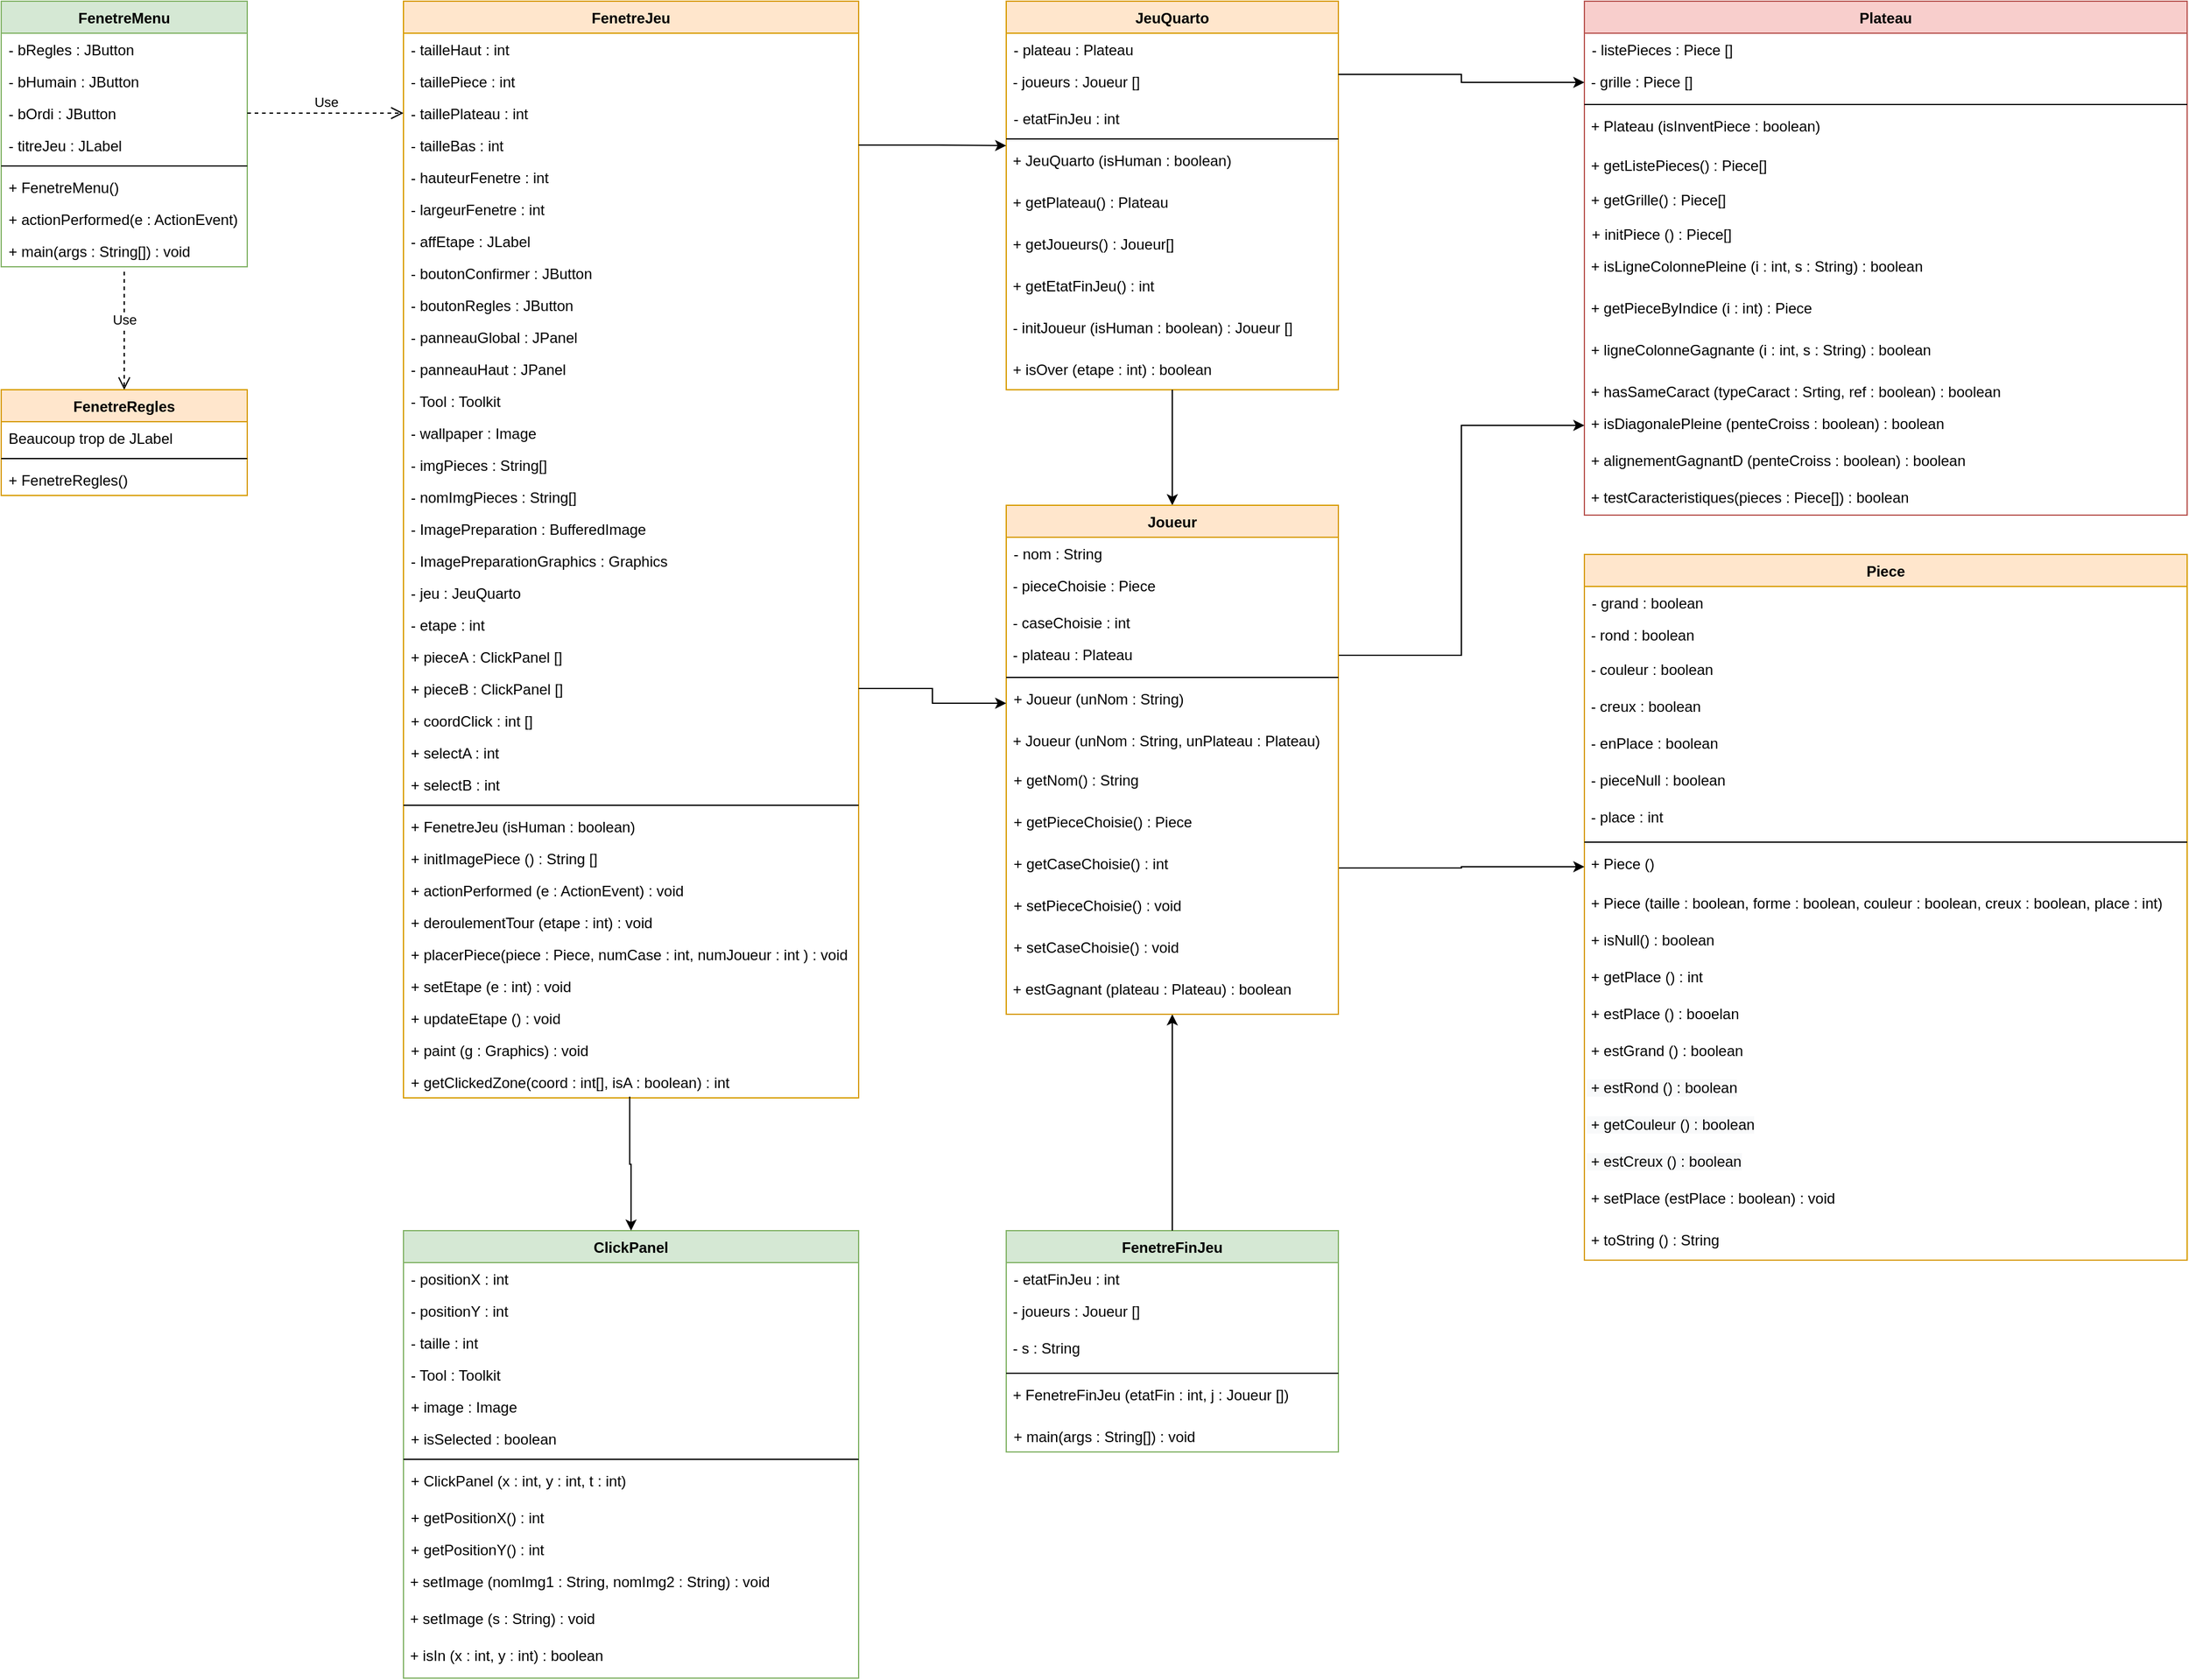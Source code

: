 <mxfile version="17.4.5" type="device"><diagram id="C5RBs43oDa-KdzZeNtuy" name="Page-1"><mxGraphModel dx="2756" dy="582" grid="1" gridSize="10" guides="1" tooltips="1" connect="1" arrows="0" fold="1" page="1" pageScale="1" pageWidth="827" pageHeight="1169" math="0" shadow="0"><root><mxCell id="WIyWlLk6GJQsqaUBKTNV-0"/><mxCell id="WIyWlLk6GJQsqaUBKTNV-1" parent="WIyWlLk6GJQsqaUBKTNV-0"/><mxCell id="H5AqTu4XbIxYTPXC7yli-31" value="FenetreJeu" style="swimlane;fontStyle=1;align=center;verticalAlign=top;childLayout=stackLayout;horizontal=1;startSize=26;horizontalStack=0;resizeParent=1;resizeParentMax=0;resizeLast=0;collapsible=1;marginBottom=0;fillColor=#ffe6cc;strokeColor=#d79b00;" parent="WIyWlLk6GJQsqaUBKTNV-1" vertex="1"><mxGeometry x="-700" y="120" width="370" height="892" as="geometry"/></mxCell><mxCell id="H5AqTu4XbIxYTPXC7yli-32" value="- tailleHaut : int" style="text;strokeColor=none;fillColor=none;align=left;verticalAlign=top;spacingLeft=4;spacingRight=4;overflow=hidden;rotatable=0;points=[[0,0.5],[1,0.5]];portConstraint=eastwest;" parent="H5AqTu4XbIxYTPXC7yli-31" vertex="1"><mxGeometry y="26" width="370" height="26" as="geometry"/></mxCell><mxCell id="lBuCBIfaTwiKSCtdaGqH-4" value="- taillePiece : int" style="text;strokeColor=none;fillColor=none;align=left;verticalAlign=top;spacingLeft=4;spacingRight=4;overflow=hidden;rotatable=0;points=[[0,0.5],[1,0.5]];portConstraint=eastwest;" parent="H5AqTu4XbIxYTPXC7yli-31" vertex="1"><mxGeometry y="52" width="370" height="26" as="geometry"/></mxCell><mxCell id="lBuCBIfaTwiKSCtdaGqH-5" value="- taillePlateau : int" style="text;strokeColor=none;fillColor=none;align=left;verticalAlign=top;spacingLeft=4;spacingRight=4;overflow=hidden;rotatable=0;points=[[0,0.5],[1,0.5]];portConstraint=eastwest;" parent="H5AqTu4XbIxYTPXC7yli-31" vertex="1"><mxGeometry y="78" width="370" height="26" as="geometry"/></mxCell><mxCell id="lBuCBIfaTwiKSCtdaGqH-6" value="- tailleBas : int" style="text;strokeColor=none;fillColor=none;align=left;verticalAlign=top;spacingLeft=4;spacingRight=4;overflow=hidden;rotatable=0;points=[[0,0.5],[1,0.5]];portConstraint=eastwest;" parent="H5AqTu4XbIxYTPXC7yli-31" vertex="1"><mxGeometry y="104" width="370" height="26" as="geometry"/></mxCell><mxCell id="lBuCBIfaTwiKSCtdaGqH-7" value="- hauteurFenetre : int" style="text;strokeColor=none;fillColor=none;align=left;verticalAlign=top;spacingLeft=4;spacingRight=4;overflow=hidden;rotatable=0;points=[[0,0.5],[1,0.5]];portConstraint=eastwest;" parent="H5AqTu4XbIxYTPXC7yli-31" vertex="1"><mxGeometry y="130" width="370" height="26" as="geometry"/></mxCell><mxCell id="lBuCBIfaTwiKSCtdaGqH-8" value="- largeurFenetre : int" style="text;strokeColor=none;fillColor=none;align=left;verticalAlign=top;spacingLeft=4;spacingRight=4;overflow=hidden;rotatable=0;points=[[0,0.5],[1,0.5]];portConstraint=eastwest;" parent="H5AqTu4XbIxYTPXC7yli-31" vertex="1"><mxGeometry y="156" width="370" height="26" as="geometry"/></mxCell><mxCell id="lBuCBIfaTwiKSCtdaGqH-9" value="- affEtape : JLabel" style="text;strokeColor=none;fillColor=none;align=left;verticalAlign=top;spacingLeft=4;spacingRight=4;overflow=hidden;rotatable=0;points=[[0,0.5],[1,0.5]];portConstraint=eastwest;" parent="H5AqTu4XbIxYTPXC7yli-31" vertex="1"><mxGeometry y="182" width="370" height="26" as="geometry"/></mxCell><mxCell id="lBuCBIfaTwiKSCtdaGqH-10" value="- boutonConfirmer : JButton" style="text;strokeColor=none;fillColor=none;align=left;verticalAlign=top;spacingLeft=4;spacingRight=4;overflow=hidden;rotatable=0;points=[[0,0.5],[1,0.5]];portConstraint=eastwest;" parent="H5AqTu4XbIxYTPXC7yli-31" vertex="1"><mxGeometry y="208" width="370" height="26" as="geometry"/></mxCell><mxCell id="lBuCBIfaTwiKSCtdaGqH-11" value="- boutonRegles : JButton" style="text;strokeColor=none;fillColor=none;align=left;verticalAlign=top;spacingLeft=4;spacingRight=4;overflow=hidden;rotatable=0;points=[[0,0.5],[1,0.5]];portConstraint=eastwest;" parent="H5AqTu4XbIxYTPXC7yli-31" vertex="1"><mxGeometry y="234" width="370" height="26" as="geometry"/></mxCell><mxCell id="lBuCBIfaTwiKSCtdaGqH-13" value="- panneauGlobal : JPanel" style="text;strokeColor=none;fillColor=none;align=left;verticalAlign=top;spacingLeft=4;spacingRight=4;overflow=hidden;rotatable=0;points=[[0,0.5],[1,0.5]];portConstraint=eastwest;" parent="H5AqTu4XbIxYTPXC7yli-31" vertex="1"><mxGeometry y="260" width="370" height="26" as="geometry"/></mxCell><mxCell id="lBuCBIfaTwiKSCtdaGqH-14" value="- panneauHaut : JPanel" style="text;strokeColor=none;fillColor=none;align=left;verticalAlign=top;spacingLeft=4;spacingRight=4;overflow=hidden;rotatable=0;points=[[0,0.5],[1,0.5]];portConstraint=eastwest;" parent="H5AqTu4XbIxYTPXC7yli-31" vertex="1"><mxGeometry y="286" width="370" height="26" as="geometry"/></mxCell><mxCell id="lBuCBIfaTwiKSCtdaGqH-15" value="- Tool : Toolkit" style="text;strokeColor=none;fillColor=none;align=left;verticalAlign=top;spacingLeft=4;spacingRight=4;overflow=hidden;rotatable=0;points=[[0,0.5],[1,0.5]];portConstraint=eastwest;" parent="H5AqTu4XbIxYTPXC7yli-31" vertex="1"><mxGeometry y="312" width="370" height="26" as="geometry"/></mxCell><mxCell id="lBuCBIfaTwiKSCtdaGqH-3" value="- wallpaper : Image" style="text;strokeColor=none;fillColor=none;align=left;verticalAlign=top;spacingLeft=4;spacingRight=4;overflow=hidden;rotatable=0;points=[[0,0.5],[1,0.5]];portConstraint=eastwest;" parent="H5AqTu4XbIxYTPXC7yli-31" vertex="1"><mxGeometry y="338" width="370" height="26" as="geometry"/></mxCell><mxCell id="lBuCBIfaTwiKSCtdaGqH-17" value="- imgPieces : String[]" style="text;strokeColor=none;fillColor=none;align=left;verticalAlign=top;spacingLeft=4;spacingRight=4;overflow=hidden;rotatable=0;points=[[0,0.5],[1,0.5]];portConstraint=eastwest;" parent="H5AqTu4XbIxYTPXC7yli-31" vertex="1"><mxGeometry y="364" width="370" height="26" as="geometry"/></mxCell><mxCell id="lBuCBIfaTwiKSCtdaGqH-18" value="- nomImgPieces : String[]" style="text;strokeColor=none;fillColor=none;align=left;verticalAlign=top;spacingLeft=4;spacingRight=4;overflow=hidden;rotatable=0;points=[[0,0.5],[1,0.5]];portConstraint=eastwest;" parent="H5AqTu4XbIxYTPXC7yli-31" vertex="1"><mxGeometry y="390" width="370" height="26" as="geometry"/></mxCell><mxCell id="lBuCBIfaTwiKSCtdaGqH-19" value="- ImagePreparation : BufferedImage" style="text;strokeColor=none;fillColor=none;align=left;verticalAlign=top;spacingLeft=4;spacingRight=4;overflow=hidden;rotatable=0;points=[[0,0.5],[1,0.5]];portConstraint=eastwest;" parent="H5AqTu4XbIxYTPXC7yli-31" vertex="1"><mxGeometry y="416" width="370" height="26" as="geometry"/></mxCell><mxCell id="lBuCBIfaTwiKSCtdaGqH-20" value="- ImagePreparationGraphics : Graphics" style="text;strokeColor=none;fillColor=none;align=left;verticalAlign=top;spacingLeft=4;spacingRight=4;overflow=hidden;rotatable=0;points=[[0,0.5],[1,0.5]];portConstraint=eastwest;" parent="H5AqTu4XbIxYTPXC7yli-31" vertex="1"><mxGeometry y="442" width="370" height="26" as="geometry"/></mxCell><mxCell id="lBuCBIfaTwiKSCtdaGqH-16" value="- jeu : JeuQuarto" style="text;strokeColor=none;fillColor=none;align=left;verticalAlign=top;spacingLeft=4;spacingRight=4;overflow=hidden;rotatable=0;points=[[0,0.5],[1,0.5]];portConstraint=eastwest;" parent="H5AqTu4XbIxYTPXC7yli-31" vertex="1"><mxGeometry y="468" width="370" height="26" as="geometry"/></mxCell><mxCell id="nGokPwMYDdKXSVN-553r-0" value="- etape : int" style="text;strokeColor=none;fillColor=none;align=left;verticalAlign=top;spacingLeft=4;spacingRight=4;overflow=hidden;rotatable=0;points=[[0,0.5],[1,0.5]];portConstraint=eastwest;" parent="H5AqTu4XbIxYTPXC7yli-31" vertex="1"><mxGeometry y="494" width="370" height="26" as="geometry"/></mxCell><mxCell id="nGokPwMYDdKXSVN-553r-4" value="+ pieceA : ClickPanel []" style="text;strokeColor=none;fillColor=none;align=left;verticalAlign=top;spacingLeft=4;spacingRight=4;overflow=hidden;rotatable=0;points=[[0,0.5],[1,0.5]];portConstraint=eastwest;" parent="H5AqTu4XbIxYTPXC7yli-31" vertex="1"><mxGeometry y="520" width="370" height="26" as="geometry"/></mxCell><mxCell id="nGokPwMYDdKXSVN-553r-5" value="+ pieceB : ClickPanel []" style="text;strokeColor=none;fillColor=none;align=left;verticalAlign=top;spacingLeft=4;spacingRight=4;overflow=hidden;rotatable=0;points=[[0,0.5],[1,0.5]];portConstraint=eastwest;" parent="H5AqTu4XbIxYTPXC7yli-31" vertex="1"><mxGeometry y="546" width="370" height="26" as="geometry"/></mxCell><mxCell id="nGokPwMYDdKXSVN-553r-1" value="+ coordClick : int []" style="text;strokeColor=none;fillColor=none;align=left;verticalAlign=top;spacingLeft=4;spacingRight=4;overflow=hidden;rotatable=0;points=[[0,0.5],[1,0.5]];portConstraint=eastwest;" parent="H5AqTu4XbIxYTPXC7yli-31" vertex="1"><mxGeometry y="572" width="370" height="26" as="geometry"/></mxCell><mxCell id="nGokPwMYDdKXSVN-553r-2" value="+ selectA : int" style="text;strokeColor=none;fillColor=none;align=left;verticalAlign=top;spacingLeft=4;spacingRight=4;overflow=hidden;rotatable=0;points=[[0,0.5],[1,0.5]];portConstraint=eastwest;" parent="H5AqTu4XbIxYTPXC7yli-31" vertex="1"><mxGeometry y="598" width="370" height="26" as="geometry"/></mxCell><mxCell id="nGokPwMYDdKXSVN-553r-3" value="+ selectB : int" style="text;strokeColor=none;fillColor=none;align=left;verticalAlign=top;spacingLeft=4;spacingRight=4;overflow=hidden;rotatable=0;points=[[0,0.5],[1,0.5]];portConstraint=eastwest;" parent="H5AqTu4XbIxYTPXC7yli-31" vertex="1"><mxGeometry y="624" width="370" height="26" as="geometry"/></mxCell><mxCell id="H5AqTu4XbIxYTPXC7yli-33" value="" style="line;strokeWidth=1;fillColor=none;align=left;verticalAlign=middle;spacingTop=-1;spacingLeft=3;spacingRight=3;rotatable=0;labelPosition=right;points=[];portConstraint=eastwest;" parent="H5AqTu4XbIxYTPXC7yli-31" vertex="1"><mxGeometry y="650" width="370" height="8" as="geometry"/></mxCell><mxCell id="nGokPwMYDdKXSVN-553r-10" value="+ FenetreJeu (isHuman : boolean) " style="text;strokeColor=none;fillColor=none;align=left;verticalAlign=top;spacingLeft=4;spacingRight=4;overflow=hidden;rotatable=0;points=[[0,0.5],[1,0.5]];portConstraint=eastwest;" parent="H5AqTu4XbIxYTPXC7yli-31" vertex="1"><mxGeometry y="658" width="370" height="26" as="geometry"/></mxCell><mxCell id="ItkbAsC-2Rlk-F8H88qJ-0" value="+ initImagePiece () : String []" style="text;strokeColor=none;fillColor=none;align=left;verticalAlign=top;spacingLeft=4;spacingRight=4;overflow=hidden;rotatable=0;points=[[0,0.5],[1,0.5]];portConstraint=eastwest;" parent="H5AqTu4XbIxYTPXC7yli-31" vertex="1"><mxGeometry y="684" width="370" height="26" as="geometry"/></mxCell><mxCell id="H5AqTu4XbIxYTPXC7yli-34" value="+ actionPerformed (e : ActionEvent) : void" style="text;strokeColor=none;fillColor=none;align=left;verticalAlign=top;spacingLeft=4;spacingRight=4;overflow=hidden;rotatable=0;points=[[0,0.5],[1,0.5]];portConstraint=eastwest;" parent="H5AqTu4XbIxYTPXC7yli-31" vertex="1"><mxGeometry y="710" width="370" height="26" as="geometry"/></mxCell><mxCell id="ItkbAsC-2Rlk-F8H88qJ-1" value="+ deroulementTour (etape : int) : void" style="text;strokeColor=none;fillColor=none;align=left;verticalAlign=top;spacingLeft=4;spacingRight=4;overflow=hidden;rotatable=0;points=[[0,0.5],[1,0.5]];portConstraint=eastwest;" parent="H5AqTu4XbIxYTPXC7yli-31" vertex="1"><mxGeometry y="736" width="370" height="26" as="geometry"/></mxCell><mxCell id="lBuCBIfaTwiKSCtdaGqH-2" value="+ placerPiece(piece : Piece, numCase : int, numJoueur : int ) : void" style="text;strokeColor=none;fillColor=none;align=left;verticalAlign=top;spacingLeft=4;spacingRight=4;overflow=hidden;rotatable=0;points=[[0,0.5],[1,0.5]];portConstraint=eastwest;" parent="H5AqTu4XbIxYTPXC7yli-31" vertex="1"><mxGeometry y="762" width="370" height="26" as="geometry"/></mxCell><mxCell id="nGokPwMYDdKXSVN-553r-6" value="+ setEtape (e : int) : void" style="text;strokeColor=none;fillColor=none;align=left;verticalAlign=top;spacingLeft=4;spacingRight=4;overflow=hidden;rotatable=0;points=[[0,0.5],[1,0.5]];portConstraint=eastwest;" parent="H5AqTu4XbIxYTPXC7yli-31" vertex="1"><mxGeometry y="788" width="370" height="26" as="geometry"/></mxCell><mxCell id="nGokPwMYDdKXSVN-553r-7" value="+ updateEtape () : void" style="text;strokeColor=none;fillColor=none;align=left;verticalAlign=top;spacingLeft=4;spacingRight=4;overflow=hidden;rotatable=0;points=[[0,0.5],[1,0.5]];portConstraint=eastwest;" parent="H5AqTu4XbIxYTPXC7yli-31" vertex="1"><mxGeometry y="814" width="370" height="26" as="geometry"/></mxCell><mxCell id="nGokPwMYDdKXSVN-553r-8" value="+ paint (g : Graphics) : void" style="text;strokeColor=none;fillColor=none;align=left;verticalAlign=top;spacingLeft=4;spacingRight=4;overflow=hidden;rotatable=0;points=[[0,0.5],[1,0.5]];portConstraint=eastwest;" parent="H5AqTu4XbIxYTPXC7yli-31" vertex="1"><mxGeometry y="840" width="370" height="26" as="geometry"/></mxCell><mxCell id="lBuCBIfaTwiKSCtdaGqH-1" value="+ getClickedZone(coord : int[], isA : boolean) : int" style="text;strokeColor=none;fillColor=none;align=left;verticalAlign=top;spacingLeft=4;spacingRight=4;overflow=hidden;rotatable=0;points=[[0,0.5],[1,0.5]];portConstraint=eastwest;" parent="H5AqTu4XbIxYTPXC7yli-31" vertex="1"><mxGeometry y="866" width="370" height="26" as="geometry"/></mxCell><mxCell id="H5AqTu4XbIxYTPXC7yli-36" value="FenetreMenu" style="swimlane;fontStyle=1;align=center;verticalAlign=top;childLayout=stackLayout;horizontal=1;startSize=26;horizontalStack=0;resizeParent=1;resizeParentMax=0;resizeLast=0;collapsible=1;marginBottom=0;fillColor=#d5e8d4;strokeColor=#82b366;" parent="WIyWlLk6GJQsqaUBKTNV-1" vertex="1"><mxGeometry x="-1027" y="120" width="200" height="216" as="geometry"/></mxCell><mxCell id="H5AqTu4XbIxYTPXC7yli-37" value="- bRegles : JButton" style="text;strokeColor=none;fillColor=none;align=left;verticalAlign=top;spacingLeft=4;spacingRight=4;overflow=hidden;rotatable=0;points=[[0,0.5],[1,0.5]];portConstraint=eastwest;" parent="H5AqTu4XbIxYTPXC7yli-36" vertex="1"><mxGeometry y="26" width="200" height="26" as="geometry"/></mxCell><mxCell id="lBuCBIfaTwiKSCtdaGqH-22" value="- bHumain : JButton" style="text;strokeColor=none;fillColor=none;align=left;verticalAlign=top;spacingLeft=4;spacingRight=4;overflow=hidden;rotatable=0;points=[[0,0.5],[1,0.5]];portConstraint=eastwest;" parent="H5AqTu4XbIxYTPXC7yli-36" vertex="1"><mxGeometry y="52" width="200" height="26" as="geometry"/></mxCell><mxCell id="lBuCBIfaTwiKSCtdaGqH-23" value="- bOrdi : JButton" style="text;strokeColor=none;fillColor=none;align=left;verticalAlign=top;spacingLeft=4;spacingRight=4;overflow=hidden;rotatable=0;points=[[0,0.5],[1,0.5]];portConstraint=eastwest;" parent="H5AqTu4XbIxYTPXC7yli-36" vertex="1"><mxGeometry y="78" width="200" height="26" as="geometry"/></mxCell><mxCell id="lBuCBIfaTwiKSCtdaGqH-24" value="- titreJeu : JLabel" style="text;strokeColor=none;fillColor=none;align=left;verticalAlign=top;spacingLeft=4;spacingRight=4;overflow=hidden;rotatable=0;points=[[0,0.5],[1,0.5]];portConstraint=eastwest;" parent="H5AqTu4XbIxYTPXC7yli-36" vertex="1"><mxGeometry y="104" width="200" height="26" as="geometry"/></mxCell><mxCell id="H5AqTu4XbIxYTPXC7yli-38" value="" style="line;strokeWidth=1;fillColor=none;align=left;verticalAlign=middle;spacingTop=-1;spacingLeft=3;spacingRight=3;rotatable=0;labelPosition=right;points=[];portConstraint=eastwest;" parent="H5AqTu4XbIxYTPXC7yli-36" vertex="1"><mxGeometry y="130" width="200" height="8" as="geometry"/></mxCell><mxCell id="H5AqTu4XbIxYTPXC7yli-39" value="+ FenetreMenu()" style="text;strokeColor=none;fillColor=none;align=left;verticalAlign=top;spacingLeft=4;spacingRight=4;overflow=hidden;rotatable=0;points=[[0,0.5],[1,0.5]];portConstraint=eastwest;" parent="H5AqTu4XbIxYTPXC7yli-36" vertex="1"><mxGeometry y="138" width="200" height="26" as="geometry"/></mxCell><mxCell id="lBuCBIfaTwiKSCtdaGqH-25" value="+ actionPerformed(e : ActionEvent)" style="text;strokeColor=none;fillColor=none;align=left;verticalAlign=top;spacingLeft=4;spacingRight=4;overflow=hidden;rotatable=0;points=[[0,0.5],[1,0.5]];portConstraint=eastwest;" parent="H5AqTu4XbIxYTPXC7yli-36" vertex="1"><mxGeometry y="164" width="200" height="26" as="geometry"/></mxCell><mxCell id="lBuCBIfaTwiKSCtdaGqH-26" value="+ main(args : String[]) : void" style="text;strokeColor=none;fillColor=none;align=left;verticalAlign=top;spacingLeft=4;spacingRight=4;overflow=hidden;rotatable=0;points=[[0,0.5],[1,0.5]];portConstraint=eastwest;" parent="H5AqTu4XbIxYTPXC7yli-36" vertex="1"><mxGeometry y="190" width="200" height="26" as="geometry"/></mxCell><mxCell id="H5AqTu4XbIxYTPXC7yli-40" value="JeuQuarto" style="swimlane;fontStyle=1;align=center;verticalAlign=top;childLayout=stackLayout;horizontal=1;startSize=26;horizontalStack=0;resizeParent=1;resizeParentMax=0;resizeLast=0;collapsible=1;marginBottom=0;fillColor=#ffe6cc;strokeColor=#d79b00;" parent="WIyWlLk6GJQsqaUBKTNV-1" vertex="1"><mxGeometry x="-210" y="120" width="270" height="316" as="geometry"/></mxCell><mxCell id="H5AqTu4XbIxYTPXC7yli-41" value="- plateau : Plateau" style="text;strokeColor=none;fillColor=none;align=left;verticalAlign=top;spacingLeft=4;spacingRight=4;overflow=hidden;rotatable=0;points=[[0,0.5],[1,0.5]];portConstraint=eastwest;" parent="H5AqTu4XbIxYTPXC7yli-40" vertex="1"><mxGeometry y="26" width="270" height="26" as="geometry"/></mxCell><mxCell id="H5AqTu4XbIxYTPXC7yli-45" value="&lt;font face=&quot;helvetica&quot;&gt;&amp;nbsp;- joueurs : Joueur []&lt;br&gt;&lt;/font&gt;" style="text;whiteSpace=wrap;html=1;" parent="H5AqTu4XbIxYTPXC7yli-40" vertex="1"><mxGeometry y="52" width="270" height="30" as="geometry"/></mxCell><mxCell id="nGokPwMYDdKXSVN-553r-12" value="- etatFinJeu : int" style="text;strokeColor=none;fillColor=none;align=left;verticalAlign=top;spacingLeft=4;spacingRight=4;overflow=hidden;rotatable=0;points=[[0,0.5],[1,0.5]];portConstraint=eastwest;" parent="H5AqTu4XbIxYTPXC7yli-40" vertex="1"><mxGeometry y="82" width="270" height="26" as="geometry"/></mxCell><mxCell id="H5AqTu4XbIxYTPXC7yli-42" value="" style="line;strokeWidth=1;fillColor=none;align=left;verticalAlign=middle;spacingTop=-1;spacingLeft=3;spacingRight=3;rotatable=0;labelPosition=right;points=[];portConstraint=eastwest;" parent="H5AqTu4XbIxYTPXC7yli-40" vertex="1"><mxGeometry y="108" width="270" height="8" as="geometry"/></mxCell><mxCell id="nGokPwMYDdKXSVN-553r-14" value="&lt;font face=&quot;helvetica&quot;&gt;&amp;nbsp;+ JeuQuarto (isHuman : boolean)&amp;nbsp;&lt;/font&gt;" style="text;whiteSpace=wrap;html=1;" parent="H5AqTu4XbIxYTPXC7yli-40" vertex="1"><mxGeometry y="116" width="270" height="34" as="geometry"/></mxCell><mxCell id="H5AqTu4XbIxYTPXC7yli-47" value="&lt;font face=&quot;helvetica&quot;&gt;&amp;nbsp;+ getPlateau() : Plateau&lt;/font&gt;" style="text;whiteSpace=wrap;html=1;" parent="H5AqTu4XbIxYTPXC7yli-40" vertex="1"><mxGeometry y="150" width="270" height="34" as="geometry"/></mxCell><mxCell id="lBuCBIfaTwiKSCtdaGqH-29" value="&lt;font face=&quot;helvetica&quot;&gt;&amp;nbsp;+ getJoueurs() : Joueur[]&lt;br&gt;&lt;/font&gt;" style="text;whiteSpace=wrap;html=1;" parent="H5AqTu4XbIxYTPXC7yli-40" vertex="1"><mxGeometry y="184" width="270" height="34" as="geometry"/></mxCell><mxCell id="lBuCBIfaTwiKSCtdaGqH-30" value="&lt;font face=&quot;helvetica&quot;&gt;&amp;nbsp;+ getEtatFinJeu() : int&lt;/font&gt;" style="text;whiteSpace=wrap;html=1;" parent="H5AqTu4XbIxYTPXC7yli-40" vertex="1"><mxGeometry y="218" width="270" height="34" as="geometry"/></mxCell><mxCell id="lBuCBIfaTwiKSCtdaGqH-28" value="&lt;font face=&quot;helvetica&quot;&gt;&amp;nbsp;- initJoueur (isHuman : boolean) : Joueur []&lt;/font&gt;" style="text;whiteSpace=wrap;html=1;" parent="H5AqTu4XbIxYTPXC7yli-40" vertex="1"><mxGeometry y="252" width="270" height="34" as="geometry"/></mxCell><mxCell id="H5AqTu4XbIxYTPXC7yli-48" value="&lt;font face=&quot;helvetica&quot;&gt;&amp;nbsp;+ isOver (etape : int) : boolean&lt;/font&gt;" style="text;whiteSpace=wrap;html=1;" parent="H5AqTu4XbIxYTPXC7yli-40" vertex="1"><mxGeometry y="286" width="270" height="30" as="geometry"/></mxCell><mxCell id="nGokPwMYDdKXSVN-553r-31" value="Plateau" style="swimlane;fontStyle=1;align=center;verticalAlign=top;childLayout=stackLayout;horizontal=1;startSize=26;horizontalStack=0;resizeParent=1;resizeParentMax=0;resizeLast=0;collapsible=1;marginBottom=0;fillColor=#f8cecc;strokeColor=#b85450;" parent="WIyWlLk6GJQsqaUBKTNV-1" vertex="1"><mxGeometry x="260" y="120" width="490" height="418" as="geometry"/></mxCell><mxCell id="nGokPwMYDdKXSVN-553r-32" value="- listePieces : Piece []" style="text;strokeColor=none;fillColor=none;align=left;verticalAlign=top;spacingLeft=4;spacingRight=4;overflow=hidden;rotatable=0;points=[[0,0.5],[1,0.5]];portConstraint=eastwest;" parent="nGokPwMYDdKXSVN-553r-31" vertex="1"><mxGeometry y="26" width="490" height="26" as="geometry"/></mxCell><mxCell id="nGokPwMYDdKXSVN-553r-35" value="&lt;font face=&quot;helvetica&quot;&gt;&amp;nbsp;- grille : Piece []&lt;/font&gt;" style="text;whiteSpace=wrap;html=1;" parent="nGokPwMYDdKXSVN-553r-31" vertex="1"><mxGeometry y="52" width="490" height="28" as="geometry"/></mxCell><mxCell id="nGokPwMYDdKXSVN-553r-33" value="" style="line;strokeWidth=1;fillColor=none;align=left;verticalAlign=middle;spacingTop=-1;spacingLeft=3;spacingRight=3;rotatable=0;labelPosition=right;points=[];portConstraint=eastwest;" parent="nGokPwMYDdKXSVN-553r-31" vertex="1"><mxGeometry y="80" width="490" height="8" as="geometry"/></mxCell><mxCell id="nGokPwMYDdKXSVN-553r-36" value="&lt;font face=&quot;helvetica&quot;&gt;&amp;nbsp;+ Plateau (isInventPiece : boolean)&lt;/font&gt;" style="text;whiteSpace=wrap;html=1;" parent="nGokPwMYDdKXSVN-553r-31" vertex="1"><mxGeometry y="88" width="490" height="32" as="geometry"/></mxCell><mxCell id="lBuCBIfaTwiKSCtdaGqH-38" value="&lt;font face=&quot;helvetica&quot;&gt;&amp;nbsp;+ getListePieces() : Piece[]&lt;/font&gt;" style="text;whiteSpace=wrap;html=1;" parent="nGokPwMYDdKXSVN-553r-31" vertex="1"><mxGeometry y="120" width="490" height="28" as="geometry"/></mxCell><mxCell id="lBuCBIfaTwiKSCtdaGqH-39" value="&lt;font face=&quot;helvetica&quot;&gt;&amp;nbsp;+ getGrille() : Piece[]&lt;/font&gt;" style="text;whiteSpace=wrap;html=1;" parent="nGokPwMYDdKXSVN-553r-31" vertex="1"><mxGeometry y="148" width="490" height="28" as="geometry"/></mxCell><mxCell id="ItkbAsC-2Rlk-F8H88qJ-2" value="+ initPiece () : Piece[]" style="text;strokeColor=none;fillColor=none;align=left;verticalAlign=top;spacingLeft=4;spacingRight=4;overflow=hidden;rotatable=0;points=[[0,0.5],[1,0.5]];portConstraint=eastwest;" parent="nGokPwMYDdKXSVN-553r-31" vertex="1"><mxGeometry y="176" width="490" height="26" as="geometry"/></mxCell><mxCell id="nGokPwMYDdKXSVN-553r-38" value="&lt;font face=&quot;helvetica&quot;&gt;&amp;nbsp;+ isLigneColonnePleine (i : int, s : String) : boolean&lt;/font&gt;" style="text;whiteSpace=wrap;html=1;" parent="nGokPwMYDdKXSVN-553r-31" vertex="1"><mxGeometry y="202" width="490" height="34" as="geometry"/></mxCell><mxCell id="nGokPwMYDdKXSVN-553r-44" value="&lt;font face=&quot;helvetica&quot;&gt;&amp;nbsp;+ getPieceByIndice (i : int) : Piece&lt;/font&gt;" style="text;whiteSpace=wrap;html=1;" parent="nGokPwMYDdKXSVN-553r-31" vertex="1"><mxGeometry y="236" width="490" height="34" as="geometry"/></mxCell><mxCell id="nGokPwMYDdKXSVN-553r-41" value="&lt;font face=&quot;helvetica&quot;&gt;&amp;nbsp;+ ligneColonneGagnante (i : int, s : String) : boolean&lt;/font&gt;" style="text;whiteSpace=wrap;html=1;" parent="nGokPwMYDdKXSVN-553r-31" vertex="1"><mxGeometry y="270" width="490" height="34" as="geometry"/></mxCell><mxCell id="ItkbAsC-2Rlk-F8H88qJ-3" value="&lt;font face=&quot;helvetica&quot;&gt;&amp;nbsp;+ hasSameCaract (typeCaract : Srting, ref : boolean) : boolean&lt;/font&gt;" style="text;whiteSpace=wrap;html=1;" parent="nGokPwMYDdKXSVN-553r-31" vertex="1"><mxGeometry y="304" width="490" height="26" as="geometry"/></mxCell><mxCell id="nGokPwMYDdKXSVN-553r-40" value="&lt;font face=&quot;helvetica&quot;&gt;&amp;nbsp;+ isDiagonalePleine (penteCroiss : boolean) : boolean&lt;/font&gt;" style="text;whiteSpace=wrap;html=1;" parent="nGokPwMYDdKXSVN-553r-31" vertex="1"><mxGeometry y="330" width="490" height="30" as="geometry"/></mxCell><mxCell id="nGokPwMYDdKXSVN-553r-43" value="&lt;font face=&quot;helvetica&quot;&gt;&amp;nbsp;+ alignementGagnantD (penteCroiss : boolean) : boolean&lt;/font&gt;" style="text;whiteSpace=wrap;html=1;" parent="nGokPwMYDdKXSVN-553r-31" vertex="1"><mxGeometry y="360" width="490" height="30" as="geometry"/></mxCell><mxCell id="lBuCBIfaTwiKSCtdaGqH-37" value="&lt;font face=&quot;helvetica&quot;&gt;&amp;nbsp;+ testCaracteristiques(pieces : Piece[]) : boolean&lt;/font&gt;" style="text;whiteSpace=wrap;html=1;" parent="nGokPwMYDdKXSVN-553r-31" vertex="1"><mxGeometry y="390" width="490" height="28" as="geometry"/></mxCell><mxCell id="nGokPwMYDdKXSVN-553r-46" value="Piece" style="swimlane;fontStyle=1;align=center;verticalAlign=top;childLayout=stackLayout;horizontal=1;startSize=26;horizontalStack=0;resizeParent=1;resizeParentMax=0;resizeLast=0;collapsible=1;marginBottom=0;fillColor=#ffe6cc;strokeColor=#d79b00;" parent="WIyWlLk6GJQsqaUBKTNV-1" vertex="1"><mxGeometry x="260" y="570" width="490" height="574" as="geometry"/></mxCell><mxCell id="nGokPwMYDdKXSVN-553r-47" value="- grand : boolean" style="text;strokeColor=none;fillColor=none;align=left;verticalAlign=top;spacingLeft=4;spacingRight=4;overflow=hidden;rotatable=0;points=[[0,0.5],[1,0.5]];portConstraint=eastwest;" parent="nGokPwMYDdKXSVN-553r-46" vertex="1"><mxGeometry y="26" width="490" height="26" as="geometry"/></mxCell><mxCell id="nGokPwMYDdKXSVN-553r-50" value="&lt;font face=&quot;helvetica&quot;&gt;&amp;nbsp;- rond : boolean&lt;/font&gt;" style="text;whiteSpace=wrap;html=1;" parent="nGokPwMYDdKXSVN-553r-46" vertex="1"><mxGeometry y="52" width="490" height="28" as="geometry"/></mxCell><mxCell id="nGokPwMYDdKXSVN-553r-51" value="&lt;font face=&quot;helvetica&quot;&gt;&amp;nbsp;- couleur : boolean&lt;/font&gt;" style="text;whiteSpace=wrap;html=1;" parent="nGokPwMYDdKXSVN-553r-46" vertex="1"><mxGeometry y="80" width="490" height="30" as="geometry"/></mxCell><mxCell id="nGokPwMYDdKXSVN-553r-52" value="&lt;font face=&quot;helvetica&quot;&gt;&amp;nbsp;- creux : boolean&lt;/font&gt;" style="text;whiteSpace=wrap;html=1;" parent="nGokPwMYDdKXSVN-553r-46" vertex="1"><mxGeometry y="110" width="490" height="30" as="geometry"/></mxCell><mxCell id="nGokPwMYDdKXSVN-553r-53" value="&lt;font face=&quot;helvetica&quot;&gt;&amp;nbsp;- enPlace : boolean&lt;/font&gt;" style="text;whiteSpace=wrap;html=1;" parent="nGokPwMYDdKXSVN-553r-46" vertex="1"><mxGeometry y="140" width="490" height="30" as="geometry"/></mxCell><mxCell id="ItkbAsC-2Rlk-F8H88qJ-4" value="&lt;font face=&quot;helvetica&quot;&gt;&amp;nbsp;- pieceNull : boolean&lt;/font&gt;" style="text;whiteSpace=wrap;html=1;" parent="nGokPwMYDdKXSVN-553r-46" vertex="1"><mxGeometry y="170" width="490" height="30" as="geometry"/></mxCell><mxCell id="lBuCBIfaTwiKSCtdaGqH-40" value="&lt;font face=&quot;helvetica&quot;&gt;&amp;nbsp;- place : int&lt;/font&gt;" style="text;whiteSpace=wrap;html=1;" parent="nGokPwMYDdKXSVN-553r-46" vertex="1"><mxGeometry y="200" width="490" height="30" as="geometry"/></mxCell><mxCell id="nGokPwMYDdKXSVN-553r-48" value="" style="line;strokeWidth=1;fillColor=none;align=left;verticalAlign=middle;spacingTop=-1;spacingLeft=3;spacingRight=3;rotatable=0;labelPosition=right;points=[];portConstraint=eastwest;" parent="nGokPwMYDdKXSVN-553r-46" vertex="1"><mxGeometry y="230" width="490" height="8" as="geometry"/></mxCell><mxCell id="nGokPwMYDdKXSVN-553r-55" value="&lt;font face=&quot;helvetica&quot;&gt;&amp;nbsp;+ Piece ()&amp;nbsp;&lt;/font&gt;" style="text;whiteSpace=wrap;html=1;" parent="nGokPwMYDdKXSVN-553r-46" vertex="1"><mxGeometry y="238" width="490" height="32" as="geometry"/></mxCell><mxCell id="nGokPwMYDdKXSVN-553r-56" value="&lt;font face=&quot;helvetica&quot;&gt;&amp;nbsp;+ Piece (taille : boolean, forme : boolean, couleur : boolean, creux : boolean, place : int)&lt;/font&gt;" style="text;whiteSpace=wrap;html=1;" parent="nGokPwMYDdKXSVN-553r-46" vertex="1"><mxGeometry y="270" width="490" height="30" as="geometry"/></mxCell><mxCell id="lBuCBIfaTwiKSCtdaGqH-41" value="&lt;font face=&quot;helvetica&quot;&gt;&amp;nbsp;+ isNull() : boolean&lt;/font&gt;" style="text;whiteSpace=wrap;html=1;" parent="nGokPwMYDdKXSVN-553r-46" vertex="1"><mxGeometry y="300" width="490" height="30" as="geometry"/></mxCell><mxCell id="lBuCBIfaTwiKSCtdaGqH-42" value="&lt;font face=&quot;helvetica&quot;&gt;&amp;nbsp;+ getPlace () : int&lt;/font&gt;" style="text;whiteSpace=wrap;html=1;" parent="nGokPwMYDdKXSVN-553r-46" vertex="1"><mxGeometry y="330" width="490" height="30" as="geometry"/></mxCell><mxCell id="nGokPwMYDdKXSVN-553r-68" value="&lt;font face=&quot;helvetica&quot;&gt;&amp;nbsp;+ estPlace () : booelan&lt;/font&gt;" style="text;whiteSpace=wrap;html=1;" parent="nGokPwMYDdKXSVN-553r-46" vertex="1"><mxGeometry y="360" width="490" height="30" as="geometry"/></mxCell><mxCell id="nGokPwMYDdKXSVN-553r-58" value="&lt;font face=&quot;helvetica&quot;&gt;&amp;nbsp;+ estGrand () : boolean&lt;/font&gt;" style="text;whiteSpace=wrap;html=1;" parent="nGokPwMYDdKXSVN-553r-46" vertex="1"><mxGeometry y="390" width="490" height="30" as="geometry"/></mxCell><mxCell id="nGokPwMYDdKXSVN-553r-71" value="&lt;span style=&quot;color: rgb(0, 0, 0); font-family: helvetica; font-size: 12px; font-style: normal; font-weight: 400; letter-spacing: normal; text-align: left; text-indent: 0px; text-transform: none; word-spacing: 0px; background-color: rgb(248, 249, 250); display: inline; float: none;&quot;&gt;&amp;nbsp;+ estRond () : boolean&lt;/span&gt;" style="text;whiteSpace=wrap;html=1;" parent="nGokPwMYDdKXSVN-553r-46" vertex="1"><mxGeometry y="420" width="490" height="30" as="geometry"/></mxCell><mxCell id="nGokPwMYDdKXSVN-553r-70" value="&lt;span style=&quot;color: rgb(0 , 0 , 0) ; font-family: &amp;#34;helvetica&amp;#34; ; font-size: 12px ; font-style: normal ; font-weight: 400 ; letter-spacing: normal ; text-align: left ; text-indent: 0px ; text-transform: none ; word-spacing: 0px ; background-color: rgb(248 , 249 , 250) ; display: inline ; float: none&quot;&gt;&amp;nbsp;+ getCouleur () : boolean&lt;/span&gt;" style="text;whiteSpace=wrap;html=1;" parent="nGokPwMYDdKXSVN-553r-46" vertex="1"><mxGeometry y="450" width="490" height="30" as="geometry"/></mxCell><mxCell id="nGokPwMYDdKXSVN-553r-72" value="&lt;span style=&quot;color: rgb(0 , 0 , 0) ; font-family: &amp;#34;helvetica&amp;#34; ; font-size: 12px ; font-style: normal ; font-weight: 400 ; letter-spacing: normal ; text-align: left ; text-indent: 0px ; text-transform: none ; word-spacing: 0px ; background-color: rgb(248 , 249 , 250) ; display: inline ; float: none&quot;&gt;&amp;nbsp;+ estCreux () : boolean&lt;/span&gt;" style="text;whiteSpace=wrap;html=1;" parent="nGokPwMYDdKXSVN-553r-46" vertex="1"><mxGeometry y="480" width="490" height="30" as="geometry"/></mxCell><mxCell id="nGokPwMYDdKXSVN-553r-67" value="&lt;font face=&quot;helvetica&quot;&gt;&amp;nbsp;+ setPlace (estPlace : boolean) : void&lt;/font&gt;" style="text;whiteSpace=wrap;html=1;" parent="nGokPwMYDdKXSVN-553r-46" vertex="1"><mxGeometry y="510" width="490" height="34" as="geometry"/></mxCell><mxCell id="nGokPwMYDdKXSVN-553r-57" value="&lt;font face=&quot;helvetica&quot;&gt;&amp;nbsp;+ toString () : String&lt;/font&gt;" style="text;whiteSpace=wrap;html=1;" parent="nGokPwMYDdKXSVN-553r-46" vertex="1"><mxGeometry y="544" width="490" height="30" as="geometry"/></mxCell><mxCell id="nGokPwMYDdKXSVN-553r-59" value="FenetreRegles" style="swimlane;fontStyle=1;align=center;verticalAlign=top;childLayout=stackLayout;horizontal=1;startSize=26;horizontalStack=0;resizeParent=1;resizeParentMax=0;resizeLast=0;collapsible=1;marginBottom=0;fillColor=#ffe6cc;strokeColor=#d79b00;" parent="WIyWlLk6GJQsqaUBKTNV-1" vertex="1"><mxGeometry x="-1027" y="436" width="200" height="86" as="geometry"/></mxCell><mxCell id="nGokPwMYDdKXSVN-553r-60" value="Beaucoup trop de JLabel" style="text;strokeColor=none;fillColor=none;align=left;verticalAlign=top;spacingLeft=4;spacingRight=4;overflow=hidden;rotatable=0;points=[[0,0.5],[1,0.5]];portConstraint=eastwest;" parent="nGokPwMYDdKXSVN-553r-59" vertex="1"><mxGeometry y="26" width="200" height="26" as="geometry"/></mxCell><mxCell id="nGokPwMYDdKXSVN-553r-61" value="" style="line;strokeWidth=1;fillColor=none;align=left;verticalAlign=middle;spacingTop=-1;spacingLeft=3;spacingRight=3;rotatable=0;labelPosition=right;points=[];portConstraint=eastwest;" parent="nGokPwMYDdKXSVN-553r-59" vertex="1"><mxGeometry y="52" width="200" height="8" as="geometry"/></mxCell><mxCell id="nGokPwMYDdKXSVN-553r-62" value="+ FenetreRegles()" style="text;strokeColor=none;fillColor=none;align=left;verticalAlign=top;spacingLeft=4;spacingRight=4;overflow=hidden;rotatable=0;points=[[0,0.5],[1,0.5]];portConstraint=eastwest;" parent="nGokPwMYDdKXSVN-553r-59" vertex="1"><mxGeometry y="60" width="200" height="26" as="geometry"/></mxCell><mxCell id="nGokPwMYDdKXSVN-553r-63" value="FenetreFinJeu" style="swimlane;fontStyle=1;align=center;verticalAlign=top;childLayout=stackLayout;horizontal=1;startSize=26;horizontalStack=0;resizeParent=1;resizeParentMax=0;resizeLast=0;collapsible=1;marginBottom=0;fillColor=#d5e8d4;strokeColor=#82b366;" parent="WIyWlLk6GJQsqaUBKTNV-1" vertex="1"><mxGeometry x="-210" y="1120" width="270" height="180" as="geometry"/></mxCell><mxCell id="nGokPwMYDdKXSVN-553r-64" value="- etatFinJeu : int" style="text;strokeColor=none;fillColor=none;align=left;verticalAlign=top;spacingLeft=4;spacingRight=4;overflow=hidden;rotatable=0;points=[[0,0.5],[1,0.5]];portConstraint=eastwest;" parent="nGokPwMYDdKXSVN-553r-63" vertex="1"><mxGeometry y="26" width="270" height="26" as="geometry"/></mxCell><mxCell id="nGokPwMYDdKXSVN-553r-84" value="&lt;font face=&quot;helvetica&quot;&gt;&amp;nbsp;- joueurs : Joueur []&lt;/font&gt;" style="text;whiteSpace=wrap;html=1;" parent="nGokPwMYDdKXSVN-553r-63" vertex="1"><mxGeometry y="52" width="270" height="30" as="geometry"/></mxCell><mxCell id="nGokPwMYDdKXSVN-553r-86" value="&lt;font face=&quot;helvetica&quot;&gt;&amp;nbsp;- s : String&lt;/font&gt;" style="text;whiteSpace=wrap;html=1;" parent="nGokPwMYDdKXSVN-553r-63" vertex="1"><mxGeometry y="82" width="270" height="30" as="geometry"/></mxCell><mxCell id="nGokPwMYDdKXSVN-553r-65" value="" style="line;strokeWidth=1;fillColor=none;align=left;verticalAlign=middle;spacingTop=-1;spacingLeft=3;spacingRight=3;rotatable=0;labelPosition=right;points=[];portConstraint=eastwest;" parent="nGokPwMYDdKXSVN-553r-63" vertex="1"><mxGeometry y="112" width="270" height="8" as="geometry"/></mxCell><mxCell id="nGokPwMYDdKXSVN-553r-88" value="&lt;font face=&quot;helvetica&quot;&gt;&amp;nbsp;+ FenetreFinJeu (etatFin : int, j : Joueur [])&amp;nbsp;&lt;/font&gt;" style="text;whiteSpace=wrap;html=1;" parent="nGokPwMYDdKXSVN-553r-63" vertex="1"><mxGeometry y="120" width="270" height="34" as="geometry"/></mxCell><mxCell id="lBuCBIfaTwiKSCtdaGqH-27" value="+ main(args : String[]) : void" style="text;strokeColor=none;fillColor=none;align=left;verticalAlign=top;spacingLeft=4;spacingRight=4;overflow=hidden;rotatable=0;points=[[0,0.5],[1,0.5]];portConstraint=eastwest;" parent="nGokPwMYDdKXSVN-553r-63" vertex="1"><mxGeometry y="154" width="270" height="26" as="geometry"/></mxCell><mxCell id="nGokPwMYDdKXSVN-553r-73" value="ClickPanel" style="swimlane;fontStyle=1;align=center;verticalAlign=top;childLayout=stackLayout;horizontal=1;startSize=26;horizontalStack=0;resizeParent=1;resizeParentMax=0;resizeLast=0;collapsible=1;marginBottom=0;fillColor=#d5e8d4;strokeColor=#82b366;" parent="WIyWlLk6GJQsqaUBKTNV-1" vertex="1"><mxGeometry x="-700" y="1120" width="370" height="364" as="geometry"/></mxCell><mxCell id="nGokPwMYDdKXSVN-553r-74" value="- positionX : int" style="text;strokeColor=none;fillColor=none;align=left;verticalAlign=top;spacingLeft=4;spacingRight=4;overflow=hidden;rotatable=0;points=[[0,0.5],[1,0.5]];portConstraint=eastwest;" parent="nGokPwMYDdKXSVN-553r-73" vertex="1"><mxGeometry y="26" width="370" height="26" as="geometry"/></mxCell><mxCell id="nGokPwMYDdKXSVN-553r-77" value="- positionY : int" style="text;strokeColor=none;fillColor=none;align=left;verticalAlign=top;spacingLeft=4;spacingRight=4;overflow=hidden;rotatable=0;points=[[0,0.5],[1,0.5]];portConstraint=eastwest;" parent="nGokPwMYDdKXSVN-553r-73" vertex="1"><mxGeometry y="52" width="370" height="26" as="geometry"/></mxCell><mxCell id="nGokPwMYDdKXSVN-553r-78" value="- taille : int" style="text;strokeColor=none;fillColor=none;align=left;verticalAlign=top;spacingLeft=4;spacingRight=4;overflow=hidden;rotatable=0;points=[[0,0.5],[1,0.5]];portConstraint=eastwest;" parent="nGokPwMYDdKXSVN-553r-73" vertex="1"><mxGeometry y="78" width="370" height="26" as="geometry"/></mxCell><mxCell id="lBuCBIfaTwiKSCtdaGqH-43" value="- Tool : Toolkit" style="text;strokeColor=none;fillColor=none;align=left;verticalAlign=top;spacingLeft=4;spacingRight=4;overflow=hidden;rotatable=0;points=[[0,0.5],[1,0.5]];portConstraint=eastwest;" parent="nGokPwMYDdKXSVN-553r-73" vertex="1"><mxGeometry y="104" width="370" height="26" as="geometry"/></mxCell><mxCell id="nGokPwMYDdKXSVN-553r-79" value="+ image : Image" style="text;strokeColor=none;fillColor=none;align=left;verticalAlign=top;spacingLeft=4;spacingRight=4;overflow=hidden;rotatable=0;points=[[0,0.5],[1,0.5]];portConstraint=eastwest;" parent="nGokPwMYDdKXSVN-553r-73" vertex="1"><mxGeometry y="130" width="370" height="26" as="geometry"/></mxCell><mxCell id="nGokPwMYDdKXSVN-553r-80" value="+ isSelected : boolean" style="text;strokeColor=none;fillColor=none;align=left;verticalAlign=top;spacingLeft=4;spacingRight=4;overflow=hidden;rotatable=0;points=[[0,0.5],[1,0.5]];portConstraint=eastwest;" parent="nGokPwMYDdKXSVN-553r-73" vertex="1"><mxGeometry y="156" width="370" height="26" as="geometry"/></mxCell><mxCell id="nGokPwMYDdKXSVN-553r-75" value="" style="line;strokeWidth=1;fillColor=none;align=left;verticalAlign=middle;spacingTop=-1;spacingLeft=3;spacingRight=3;rotatable=0;labelPosition=right;points=[];portConstraint=eastwest;" parent="nGokPwMYDdKXSVN-553r-73" vertex="1"><mxGeometry y="182" width="370" height="8" as="geometry"/></mxCell><mxCell id="nGokPwMYDdKXSVN-553r-76" value="+ ClickPanel (x : int, y : int, t : int)" style="text;strokeColor=none;fillColor=none;align=left;verticalAlign=top;spacingLeft=4;spacingRight=4;overflow=hidden;rotatable=0;points=[[0,0.5],[1,0.5]];portConstraint=eastwest;" parent="nGokPwMYDdKXSVN-553r-73" vertex="1"><mxGeometry y="190" width="370" height="30" as="geometry"/></mxCell><mxCell id="lBuCBIfaTwiKSCtdaGqH-44" value="+ getPositionX() : int" style="text;strokeColor=none;fillColor=none;align=left;verticalAlign=top;spacingLeft=4;spacingRight=4;overflow=hidden;rotatable=0;points=[[0,0.5],[1,0.5]];portConstraint=eastwest;" parent="nGokPwMYDdKXSVN-553r-73" vertex="1"><mxGeometry y="220" width="370" height="26" as="geometry"/></mxCell><mxCell id="lBuCBIfaTwiKSCtdaGqH-45" value="+ getPositionY() : int" style="text;strokeColor=none;fillColor=none;align=left;verticalAlign=top;spacingLeft=4;spacingRight=4;overflow=hidden;rotatable=0;points=[[0,0.5],[1,0.5]];portConstraint=eastwest;" parent="nGokPwMYDdKXSVN-553r-73" vertex="1"><mxGeometry y="246" width="370" height="26" as="geometry"/></mxCell><mxCell id="nGokPwMYDdKXSVN-553r-81" value="&lt;font face=&quot;helvetica&quot;&gt;&amp;nbsp;+ setImage (nomImg1 : String,&amp;nbsp;&lt;/font&gt;&lt;span style=&quot;font-family: &amp;#34;helvetica&amp;#34;&quot;&gt;nomImg2 : String&lt;/span&gt;&lt;font face=&quot;helvetica&quot;&gt;) : void&lt;/font&gt;" style="text;whiteSpace=wrap;html=1;" parent="nGokPwMYDdKXSVN-553r-73" vertex="1"><mxGeometry y="272" width="370" height="30" as="geometry"/></mxCell><mxCell id="lBuCBIfaTwiKSCtdaGqH-46" value="&lt;font face=&quot;helvetica&quot;&gt;&amp;nbsp;+ setImage (s : String) : void&lt;/font&gt;" style="text;whiteSpace=wrap;html=1;" parent="nGokPwMYDdKXSVN-553r-73" vertex="1"><mxGeometry y="302" width="370" height="30" as="geometry"/></mxCell><mxCell id="nGokPwMYDdKXSVN-553r-82" value="&lt;font face=&quot;helvetica&quot;&gt;&amp;nbsp;+ isIn (x : int, y : int) : boolean&lt;/font&gt;" style="text;whiteSpace=wrap;html=1;" parent="nGokPwMYDdKXSVN-553r-73" vertex="1"><mxGeometry y="332" width="370" height="32" as="geometry"/></mxCell><mxCell id="lBuCBIfaTwiKSCtdaGqH-48" style="edgeStyle=orthogonalEdgeStyle;rounded=0;orthogonalLoop=1;jettySize=auto;html=1;exitX=1;exitY=0.25;exitDx=0;exitDy=0;entryX=0;entryY=0.5;entryDx=0;entryDy=0;" parent="WIyWlLk6GJQsqaUBKTNV-1" source="H5AqTu4XbIxYTPXC7yli-45" target="nGokPwMYDdKXSVN-553r-35" edge="1"><mxGeometry relative="1" as="geometry"/></mxCell><mxCell id="lBuCBIfaTwiKSCtdaGqH-49" style="edgeStyle=orthogonalEdgeStyle;rounded=0;orthogonalLoop=1;jettySize=auto;html=1;exitX=0.5;exitY=1;exitDx=0;exitDy=0;entryX=0.5;entryY=0;entryDx=0;entryDy=0;" parent="WIyWlLk6GJQsqaUBKTNV-1" source="H5AqTu4XbIxYTPXC7yli-48" target="nGokPwMYDdKXSVN-553r-19" edge="1"><mxGeometry relative="1" as="geometry"><mxPoint x="710" y="690" as="targetPoint"/><Array as="points"><mxPoint x="-75" y="500"/><mxPoint x="-75" y="500"/></Array></mxGeometry></mxCell><mxCell id="lBuCBIfaTwiKSCtdaGqH-50" style="edgeStyle=orthogonalEdgeStyle;rounded=0;orthogonalLoop=1;jettySize=auto;html=1;exitX=1;exitY=0.5;exitDx=0;exitDy=0;entryX=0;entryY=0.5;entryDx=0;entryDy=0;" parent="WIyWlLk6GJQsqaUBKTNV-1" source="lBuCBIfaTwiKSCtdaGqH-34" target="nGokPwMYDdKXSVN-553r-55" edge="1"><mxGeometry relative="1" as="geometry"/></mxCell><mxCell id="lBuCBIfaTwiKSCtdaGqH-51" style="edgeStyle=orthogonalEdgeStyle;rounded=0;orthogonalLoop=1;jettySize=auto;html=1;exitX=1;exitY=0.5;exitDx=0;exitDy=0;entryX=0;entryY=0.5;entryDx=0;entryDy=0;" parent="WIyWlLk6GJQsqaUBKTNV-1" source="nGokPwMYDdKXSVN-553r-23" target="nGokPwMYDdKXSVN-553r-40" edge="1"><mxGeometry relative="1" as="geometry"/></mxCell><mxCell id="lBuCBIfaTwiKSCtdaGqH-52" style="edgeStyle=orthogonalEdgeStyle;rounded=0;orthogonalLoop=1;jettySize=auto;html=1;exitX=0.497;exitY=0.962;exitDx=0;exitDy=0;entryX=0.5;entryY=0;entryDx=0;entryDy=0;startArrow=none;exitPerimeter=0;" parent="WIyWlLk6GJQsqaUBKTNV-1" source="lBuCBIfaTwiKSCtdaGqH-1" target="nGokPwMYDdKXSVN-553r-73" edge="1"><mxGeometry relative="1" as="geometry"><mxPoint x="-514.63" y="1038.546" as="sourcePoint"/></mxGeometry></mxCell><mxCell id="lBuCBIfaTwiKSCtdaGqH-53" style="edgeStyle=orthogonalEdgeStyle;rounded=0;orthogonalLoop=1;jettySize=auto;html=1;entryX=0.5;entryY=1;entryDx=0;entryDy=0;exitX=0.5;exitY=0;exitDx=0;exitDy=0;" parent="WIyWlLk6GJQsqaUBKTNV-1" source="nGokPwMYDdKXSVN-553r-63" target="nGokPwMYDdKXSVN-553r-30" edge="1"><mxGeometry relative="1" as="geometry"><mxPoint x="-80" y="1100" as="sourcePoint"/><Array as="points"><mxPoint x="-75" y="1090"/><mxPoint x="-75" y="1090"/></Array></mxGeometry></mxCell><mxCell id="nGokPwMYDdKXSVN-553r-19" value="Joueur" style="swimlane;fontStyle=1;align=center;verticalAlign=top;childLayout=stackLayout;horizontal=1;startSize=26;horizontalStack=0;resizeParent=1;resizeParentMax=0;resizeLast=0;collapsible=1;marginBottom=0;fillColor=#ffe6cc;strokeColor=#d79b00;" parent="WIyWlLk6GJQsqaUBKTNV-1" vertex="1"><mxGeometry x="-210" y="530" width="270" height="414" as="geometry"/></mxCell><mxCell id="nGokPwMYDdKXSVN-553r-20" value="- nom : String" style="text;strokeColor=none;fillColor=none;align=left;verticalAlign=top;spacingLeft=4;spacingRight=4;overflow=hidden;rotatable=0;points=[[0,0.5],[1,0.5]];portConstraint=eastwest;" parent="nGokPwMYDdKXSVN-553r-19" vertex="1"><mxGeometry y="26" width="270" height="26" as="geometry"/></mxCell><mxCell id="nGokPwMYDdKXSVN-553r-24" value="&lt;font face=&quot;helvetica&quot;&gt;&amp;nbsp;- pieceChoisie : Piece&lt;/font&gt;" style="text;whiteSpace=wrap;html=1;" parent="nGokPwMYDdKXSVN-553r-19" vertex="1"><mxGeometry y="52" width="270" height="30" as="geometry"/></mxCell><mxCell id="nGokPwMYDdKXSVN-553r-26" value="&lt;font face=&quot;helvetica&quot;&gt;&amp;nbsp;- caseChoisie : int&lt;/font&gt;" style="text;whiteSpace=wrap;html=1;" parent="nGokPwMYDdKXSVN-553r-19" vertex="1"><mxGeometry y="82" width="270" height="26" as="geometry"/></mxCell><mxCell id="nGokPwMYDdKXSVN-553r-23" value="&lt;font face=&quot;helvetica&quot;&gt;&amp;nbsp;- plateau : Plateau&lt;/font&gt;" style="text;whiteSpace=wrap;html=1;" parent="nGokPwMYDdKXSVN-553r-19" vertex="1"><mxGeometry y="108" width="270" height="28" as="geometry"/></mxCell><mxCell id="nGokPwMYDdKXSVN-553r-21" value="" style="line;strokeWidth=1;fillColor=none;align=left;verticalAlign=middle;spacingTop=-1;spacingLeft=3;spacingRight=3;rotatable=0;labelPosition=right;points=[];portConstraint=eastwest;" parent="nGokPwMYDdKXSVN-553r-19" vertex="1"><mxGeometry y="136" width="270" height="8" as="geometry"/></mxCell><mxCell id="nGokPwMYDdKXSVN-553r-22" value="+ Joueur (unNom : String)" style="text;strokeColor=none;fillColor=none;align=left;verticalAlign=top;spacingLeft=4;spacingRight=4;overflow=hidden;rotatable=0;points=[[0,0.5],[1,0.5]];portConstraint=eastwest;" parent="nGokPwMYDdKXSVN-553r-19" vertex="1"><mxGeometry y="144" width="270" height="34" as="geometry"/></mxCell><mxCell id="nGokPwMYDdKXSVN-553r-27" value="&lt;font face=&quot;helvetica&quot;&gt;&amp;nbsp;+ Joueur (unNom : String, unPlateau : Plateau)&lt;/font&gt;" style="text;whiteSpace=wrap;html=1;" parent="nGokPwMYDdKXSVN-553r-19" vertex="1"><mxGeometry y="178" width="270" height="32" as="geometry"/></mxCell><mxCell id="lBuCBIfaTwiKSCtdaGqH-32" value="+ getNom() : String" style="text;strokeColor=none;fillColor=none;align=left;verticalAlign=top;spacingLeft=4;spacingRight=4;overflow=hidden;rotatable=0;points=[[0,0.5],[1,0.5]];portConstraint=eastwest;" parent="nGokPwMYDdKXSVN-553r-19" vertex="1"><mxGeometry y="210" width="270" height="34" as="geometry"/></mxCell><mxCell id="lBuCBIfaTwiKSCtdaGqH-33" value="+ getPieceChoisie() : Piece" style="text;strokeColor=none;fillColor=none;align=left;verticalAlign=top;spacingLeft=4;spacingRight=4;overflow=hidden;rotatable=0;points=[[0,0.5],[1,0.5]];portConstraint=eastwest;" parent="nGokPwMYDdKXSVN-553r-19" vertex="1"><mxGeometry y="244" width="270" height="34" as="geometry"/></mxCell><mxCell id="lBuCBIfaTwiKSCtdaGqH-34" value="+ getCaseChoisie() : int" style="text;strokeColor=none;fillColor=none;align=left;verticalAlign=top;spacingLeft=4;spacingRight=4;overflow=hidden;rotatable=0;points=[[0,0.5],[1,0.5]];portConstraint=eastwest;" parent="nGokPwMYDdKXSVN-553r-19" vertex="1"><mxGeometry y="278" width="270" height="34" as="geometry"/></mxCell><mxCell id="lBuCBIfaTwiKSCtdaGqH-35" value="+ setPieceChoisie() : void" style="text;strokeColor=none;fillColor=none;align=left;verticalAlign=top;spacingLeft=4;spacingRight=4;overflow=hidden;rotatable=0;points=[[0,0.5],[1,0.5]];portConstraint=eastwest;" parent="nGokPwMYDdKXSVN-553r-19" vertex="1"><mxGeometry y="312" width="270" height="34" as="geometry"/></mxCell><mxCell id="lBuCBIfaTwiKSCtdaGqH-36" value="+ setCaseChoisie() : void" style="text;strokeColor=none;fillColor=none;align=left;verticalAlign=top;spacingLeft=4;spacingRight=4;overflow=hidden;rotatable=0;points=[[0,0.5],[1,0.5]];portConstraint=eastwest;" parent="nGokPwMYDdKXSVN-553r-19" vertex="1"><mxGeometry y="346" width="270" height="34" as="geometry"/></mxCell><mxCell id="nGokPwMYDdKXSVN-553r-30" value="&lt;font face=&quot;helvetica&quot;&gt;&amp;nbsp;+ estGagnant (plateau : Plateau) : boolean&lt;/font&gt;" style="text;whiteSpace=wrap;html=1;" parent="nGokPwMYDdKXSVN-553r-19" vertex="1"><mxGeometry y="380" width="270" height="34" as="geometry"/></mxCell><mxCell id="lBuCBIfaTwiKSCtdaGqH-60" value="Use" style="html=1;verticalAlign=bottom;endArrow=open;dashed=1;endSize=8;rounded=0;exitX=1;exitY=0.5;exitDx=0;exitDy=0;entryX=0;entryY=0.5;entryDx=0;entryDy=0;" parent="WIyWlLk6GJQsqaUBKTNV-1" source="lBuCBIfaTwiKSCtdaGqH-23" target="lBuCBIfaTwiKSCtdaGqH-5" edge="1"><mxGeometry relative="1" as="geometry"><mxPoint x="-280" y="290" as="sourcePoint"/><mxPoint x="-360" y="290" as="targetPoint"/></mxGeometry></mxCell><mxCell id="lBuCBIfaTwiKSCtdaGqH-61" value="Use" style="html=1;verticalAlign=bottom;endArrow=open;dashed=1;endSize=8;rounded=0;entryX=0.5;entryY=0;entryDx=0;entryDy=0;" parent="WIyWlLk6GJQsqaUBKTNV-1" target="nGokPwMYDdKXSVN-553r-59" edge="1"><mxGeometry relative="1" as="geometry"><mxPoint x="-927" y="340" as="sourcePoint"/><mxPoint x="-690" y="221" as="targetPoint"/></mxGeometry></mxCell><mxCell id="lBuCBIfaTwiKSCtdaGqH-62" style="edgeStyle=orthogonalEdgeStyle;rounded=0;orthogonalLoop=1;jettySize=auto;html=1;exitX=1;exitY=0.5;exitDx=0;exitDy=0;" parent="WIyWlLk6GJQsqaUBKTNV-1" source="lBuCBIfaTwiKSCtdaGqH-6" edge="1"><mxGeometry relative="1" as="geometry"><mxPoint x="-210" y="237.444" as="targetPoint"/></mxGeometry></mxCell><mxCell id="lBuCBIfaTwiKSCtdaGqH-63" style="edgeStyle=orthogonalEdgeStyle;rounded=0;orthogonalLoop=1;jettySize=auto;html=1;exitX=1;exitY=0.5;exitDx=0;exitDy=0;entryX=0;entryY=0.5;entryDx=0;entryDy=0;" parent="WIyWlLk6GJQsqaUBKTNV-1" source="nGokPwMYDdKXSVN-553r-5" target="nGokPwMYDdKXSVN-553r-22" edge="1"><mxGeometry relative="1" as="geometry"/></mxCell></root></mxGraphModel></diagram></mxfile>